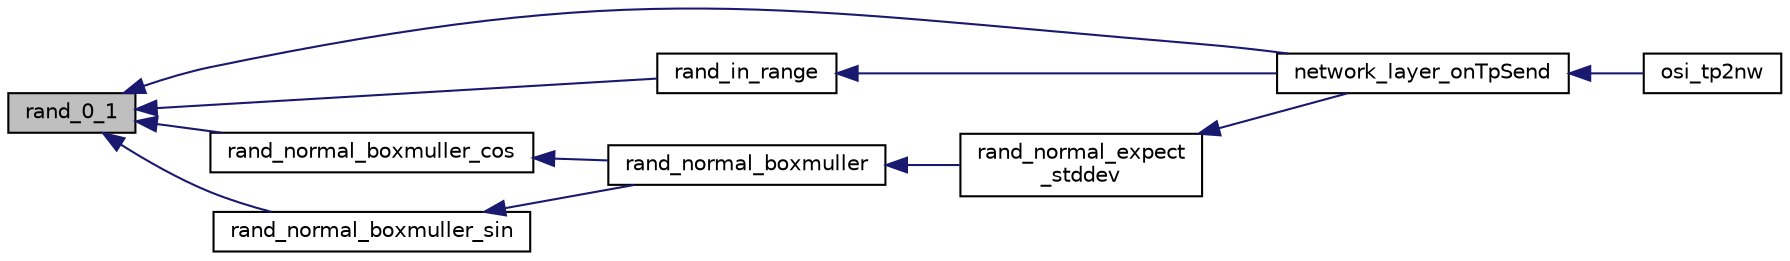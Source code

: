 digraph "rand_0_1"
{
  edge [fontname="Helvetica",fontsize="10",labelfontname="Helvetica",labelfontsize="10"];
  node [fontname="Helvetica",fontsize="10",shape=record];
  rankdir="LR";
  Node1 [label="rand_0_1",height=0.2,width=0.4,color="black", fillcolor="grey75", style="filled", fontcolor="black"];
  Node1 -> Node2 [dir="back",color="midnightblue",fontsize="10",style="solid",fontname="Helvetica"];
  Node2 [label="network_layer_onTpSend",height=0.2,width=0.4,color="black", fillcolor="white", style="filled",URL="$network__layer_8h.html#a9b1e0021c6f60e8d19996d881c9e3cbc",tooltip="Called when the network layer receives a transport package to transmit from the transport layer above..."];
  Node2 -> Node3 [dir="back",color="midnightblue",fontsize="10",style="solid",fontname="Helvetica"];
  Node3 [label="osi_tp2nw",height=0.2,width=0.4,color="black", fillcolor="white", style="filled",URL="$transport__layer_8h.html#a664fb871a5465e582ef4ad30c8d9946e",tooltip="Pushes a transport package from the transport layer to the underlying network layer in the OSI-stack..."];
  Node1 -> Node4 [dir="back",color="midnightblue",fontsize="10",style="solid",fontname="Helvetica"];
  Node4 [label="rand_in_range",height=0.2,width=0.4,color="black", fillcolor="white", style="filled",URL="$randomlib_8h.html#a4df7448065eb8f329ba338cf5b228b3b",tooltip="Generates a uniformly distributed random value within the given range."];
  Node4 -> Node2 [dir="back",color="midnightblue",fontsize="10",style="solid",fontname="Helvetica"];
  Node1 -> Node5 [dir="back",color="midnightblue",fontsize="10",style="solid",fontname="Helvetica"];
  Node5 [label="rand_normal_boxmuller_cos",height=0.2,width=0.4,color="black", fillcolor="white", style="filled",URL="$randomlib_8h.html#a16dc7adad2182e1bdfce566e638e0966",tooltip="Generates a normally distributed random value value centered around 0.0 (zero)."];
  Node5 -> Node6 [dir="back",color="midnightblue",fontsize="10",style="solid",fontname="Helvetica"];
  Node6 [label="rand_normal_boxmuller",height=0.2,width=0.4,color="black", fillcolor="white", style="filled",URL="$randomlib_8h.html#af8650c324bc3b85fdc356dd52d385211",tooltip="Generates a normally distributed random value value centered around 0.0 (zero)."];
  Node6 -> Node7 [dir="back",color="midnightblue",fontsize="10",style="solid",fontname="Helvetica"];
  Node7 [label="rand_normal_expect\l_stddev",height=0.2,width=0.4,color="black", fillcolor="white", style="filled",URL="$randomlib_8h.html#a0a55420594bb2e3e66e6867d2af04cec",tooltip="Generates a normally distributed random value centered around the specified mean with the specified s..."];
  Node7 -> Node2 [dir="back",color="midnightblue",fontsize="10",style="solid",fontname="Helvetica"];
  Node1 -> Node8 [dir="back",color="midnightblue",fontsize="10",style="solid",fontname="Helvetica"];
  Node8 [label="rand_normal_boxmuller_sin",height=0.2,width=0.4,color="black", fillcolor="white", style="filled",URL="$randomlib_8h.html#a514df45a8689955f5ff968ecc7c29396",tooltip="Generates a normally distributed random value value centered around 0.0 (zero)."];
  Node8 -> Node6 [dir="back",color="midnightblue",fontsize="10",style="solid",fontname="Helvetica"];
}
